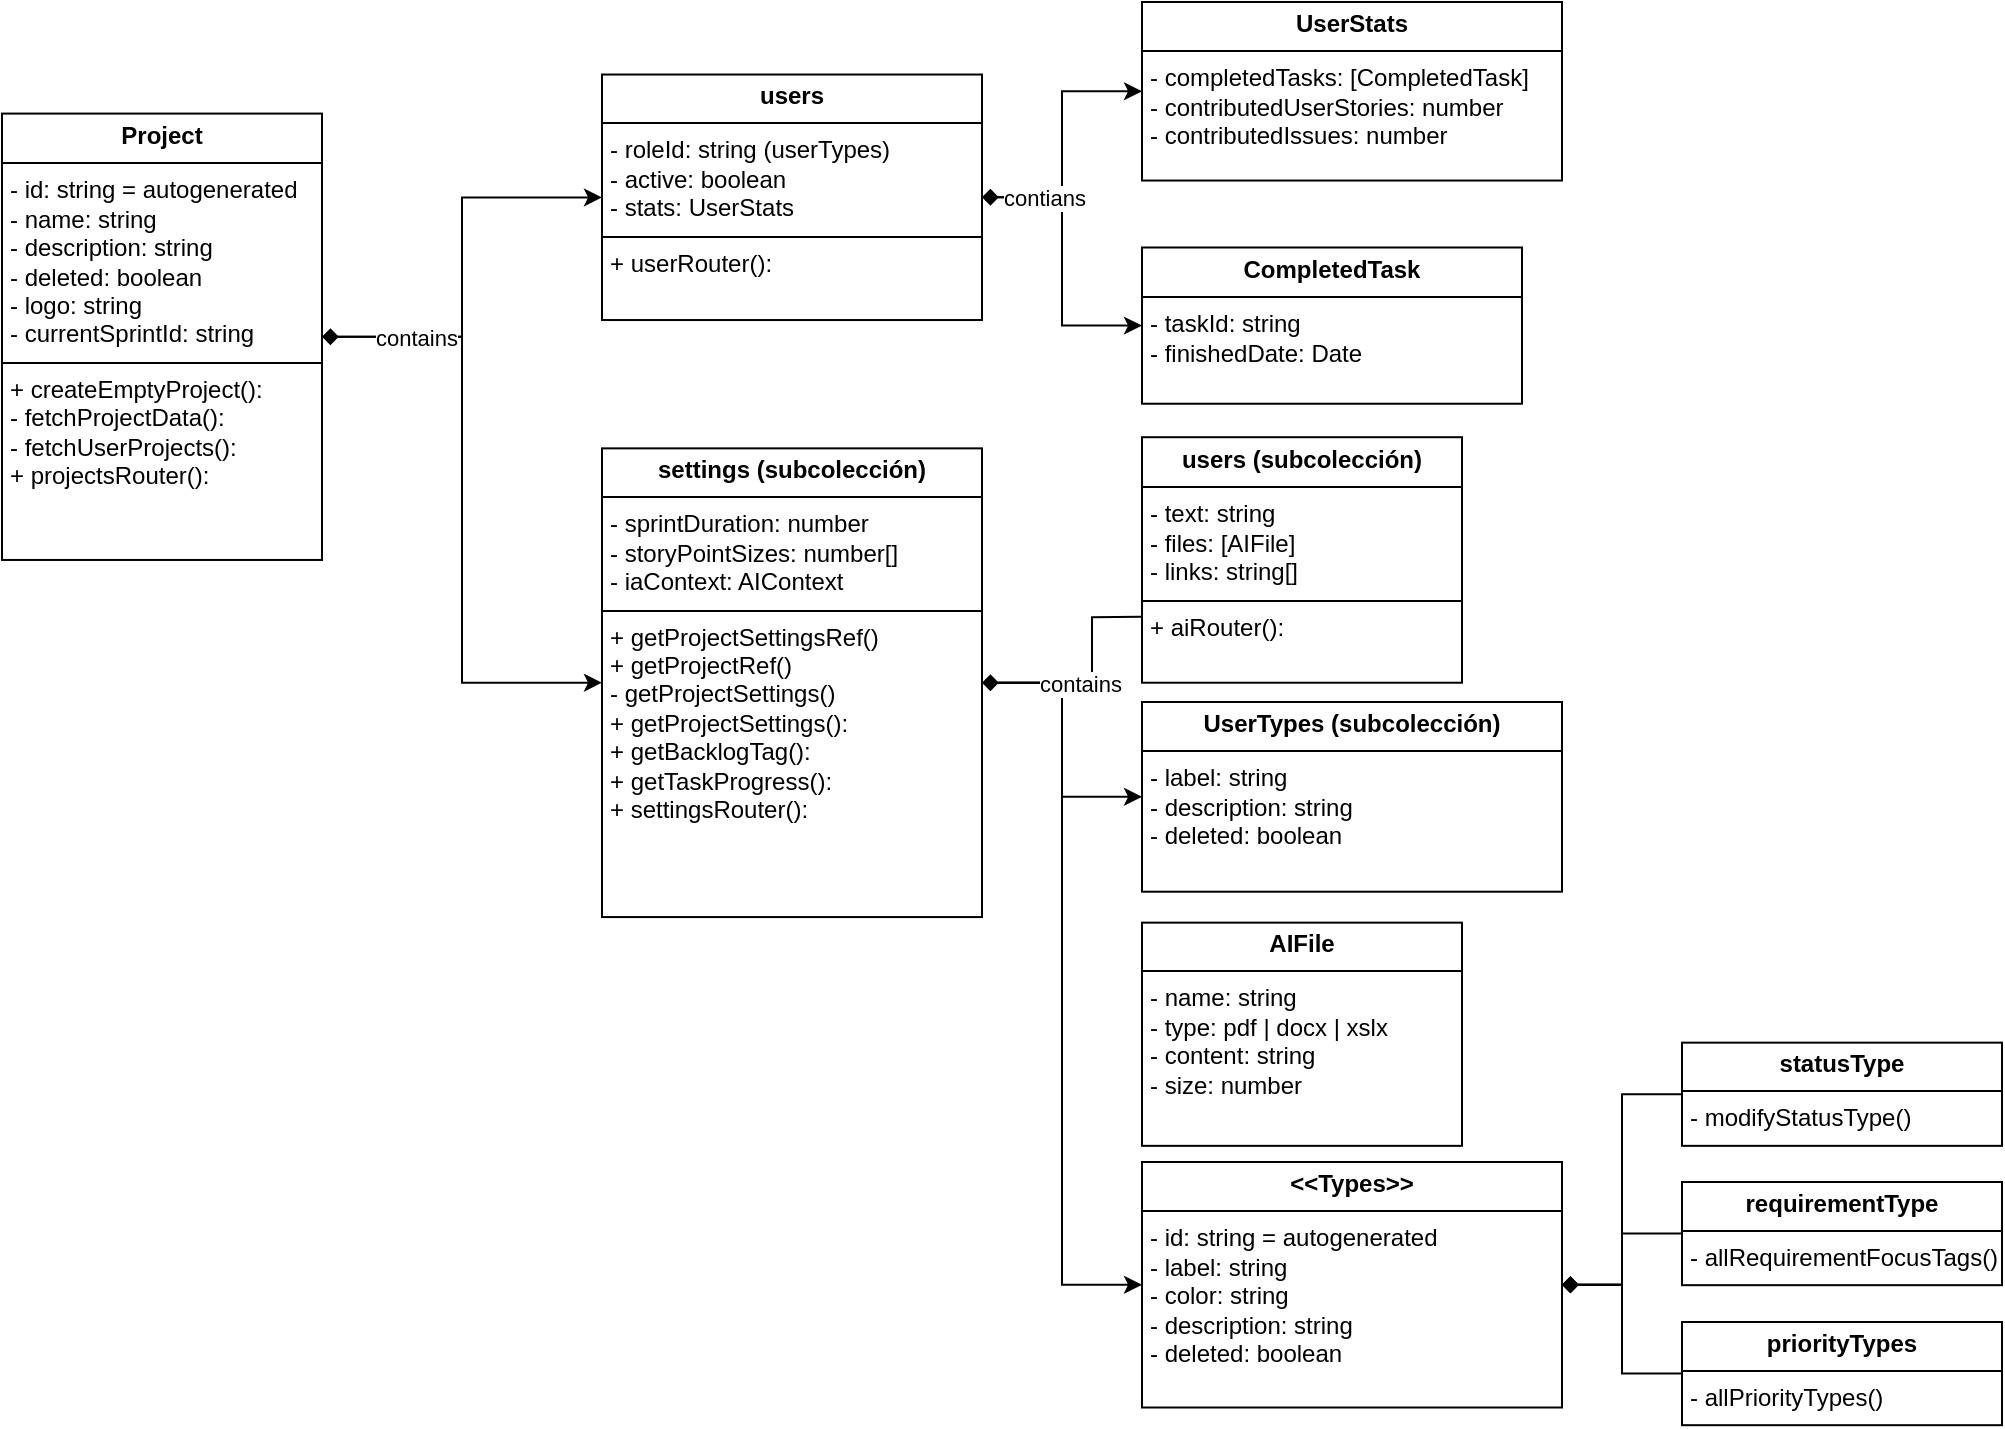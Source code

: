<mxfile version="27.1.4" pages="3">
  <diagram name="Project class diagram" id="Xe3lrrHLXe1b8iIbgGw8">
    <mxGraphModel dx="2964" dy="1761" grid="1" gridSize="10" guides="1" tooltips="1" connect="1" arrows="1" fold="1" page="1" pageScale="1" pageWidth="850" pageHeight="1100" math="0" shadow="0">
      <root>
        <mxCell id="0" />
        <mxCell id="1" parent="0" />
        <mxCell id="uOz187T3SI_Fnh960fZi-49" style="edgeStyle=orthogonalEdgeStyle;rounded=0;orthogonalLoop=1;jettySize=auto;html=1;exitX=1;exitY=0.5;exitDx=0;exitDy=0;" parent="1" source="jjTzhCT6QLy_JKz4Qey9-19" target="uOz187T3SI_Fnh960fZi-36" edge="1">
          <mxGeometry relative="1" as="geometry" />
        </mxCell>
        <mxCell id="uOz187T3SI_Fnh960fZi-50" style="edgeStyle=orthogonalEdgeStyle;rounded=0;orthogonalLoop=1;jettySize=auto;html=1;exitX=1;exitY=0.5;exitDx=0;exitDy=0;startArrow=diamond;startFill=1;" parent="1" source="jjTzhCT6QLy_JKz4Qey9-19" target="uOz187T3SI_Fnh960fZi-32" edge="1">
          <mxGeometry relative="1" as="geometry" />
        </mxCell>
        <mxCell id="uOz187T3SI_Fnh960fZi-65" value="contains" style="edgeLabel;html=1;align=center;verticalAlign=middle;resizable=0;points=[];" parent="uOz187T3SI_Fnh960fZi-50" vertex="1" connectable="0">
          <mxGeometry x="-0.793" relative="1" as="geometry">
            <mxPoint x="14" as="offset" />
          </mxGeometry>
        </mxCell>
        <mxCell id="jjTzhCT6QLy_JKz4Qey9-19" value="&lt;p style=&quot;margin:0px;margin-top:4px;text-align:center;&quot;&gt;&lt;b&gt;Project&lt;/b&gt;&lt;/p&gt;&lt;hr size=&quot;1&quot; style=&quot;border-style:solid;&quot;&gt;&lt;p style=&quot;margin:0px;margin-left:4px;&quot;&gt;- id: string = autogenerated&lt;/p&gt;&lt;p style=&quot;margin:0px;margin-left:4px;&quot;&gt;- name: string&lt;/p&gt;&lt;p style=&quot;margin:0px;margin-left:4px;&quot;&gt;&lt;span style=&quot;background-color: transparent; color: light-dark(rgb(0, 0, 0), rgb(255, 255, 255));&quot;&gt;- description: string&lt;/span&gt;&lt;/p&gt;&lt;p style=&quot;margin:0px;margin-left:4px;&quot;&gt;- deleted: boolean&lt;/p&gt;&lt;p style=&quot;margin:0px;margin-left:4px;&quot;&gt;- logo: string&lt;/p&gt;&lt;p style=&quot;margin:0px;margin-left:4px;&quot;&gt;- currentSprintId: string&lt;/p&gt;&lt;hr size=&quot;1&quot; style=&quot;border-style:solid;&quot;&gt;&lt;p style=&quot;margin:0px;margin-left:4px;&quot;&gt;+ createEmptyProject():&lt;/p&gt;&lt;p style=&quot;margin:0px;margin-left:4px;&quot;&gt;- fetchProjectData():&lt;/p&gt;&lt;p style=&quot;margin:0px;margin-left:4px;&quot;&gt;- fetchUserProjects():&lt;/p&gt;&lt;p style=&quot;margin:0px;margin-left:4px;&quot;&gt;+ projectsRouter():&lt;/p&gt;" style="verticalAlign=top;align=left;overflow=fill;html=1;whiteSpace=wrap;" parent="1" vertex="1">
          <mxGeometry y="115.792" width="160" height="223.188" as="geometry" />
        </mxCell>
        <mxCell id="uOz187T3SI_Fnh960fZi-53" style="edgeStyle=orthogonalEdgeStyle;rounded=0;orthogonalLoop=1;jettySize=auto;html=1;exitX=1;exitY=0.5;exitDx=0;exitDy=0;entryX=0;entryY=0.5;entryDx=0;entryDy=0;" parent="1" source="uOz187T3SI_Fnh960fZi-32" edge="1">
          <mxGeometry relative="1" as="geometry">
            <mxPoint x="600" y="367.101" as="targetPoint" />
          </mxGeometry>
        </mxCell>
        <mxCell id="uOz187T3SI_Fnh960fZi-54" style="edgeStyle=orthogonalEdgeStyle;rounded=0;orthogonalLoop=1;jettySize=auto;html=1;exitX=1;exitY=0.5;exitDx=0;exitDy=0;entryX=0;entryY=0.5;entryDx=0;entryDy=0;" parent="1" source="uOz187T3SI_Fnh960fZi-32" target="uOz187T3SI_Fnh960fZi-39" edge="1">
          <mxGeometry relative="1" as="geometry" />
        </mxCell>
        <mxCell id="uOz187T3SI_Fnh960fZi-59" style="edgeStyle=orthogonalEdgeStyle;rounded=0;orthogonalLoop=1;jettySize=auto;html=1;exitX=1;exitY=0.5;exitDx=0;exitDy=0;entryX=0;entryY=0.5;entryDx=0;entryDy=0;startArrow=diamond;startFill=1;" parent="1" source="uOz187T3SI_Fnh960fZi-32" target="uOz187T3SI_Fnh960fZi-44" edge="1">
          <mxGeometry relative="1" as="geometry" />
        </mxCell>
        <mxCell id="uOz187T3SI_Fnh960fZi-70" value="contains" style="edgeLabel;html=1;align=center;verticalAlign=middle;resizable=0;points=[];" parent="uOz187T3SI_Fnh960fZi-59" vertex="1" connectable="0">
          <mxGeometry x="-0.825" y="-1" relative="1" as="geometry">
            <mxPoint x="15" y="-1" as="offset" />
          </mxGeometry>
        </mxCell>
        <mxCell id="uOz187T3SI_Fnh960fZi-32" value="&lt;p style=&quot;margin:0px;margin-top:4px;text-align:center;&quot;&gt;&lt;b&gt;settings&amp;nbsp;&lt;/b&gt;&lt;b style=&quot;background-color: transparent; color: light-dark(rgb(0, 0, 0), rgb(255, 255, 255));&quot;&gt;(subcolección)&lt;/b&gt;&lt;/p&gt;&lt;hr size=&quot;1&quot; style=&quot;border-style:solid;&quot;&gt;&lt;p style=&quot;margin:0px;margin-left:4px;&quot;&gt;&lt;span style=&quot;background-color: transparent; color: light-dark(rgb(0, 0, 0), rgb(255, 255, 255));&quot;&gt;- sprintDuration: number&lt;/span&gt;&lt;/p&gt;&lt;p style=&quot;margin:0px;margin-left:4px;&quot;&gt;&lt;span style=&quot;background-color: transparent; color: light-dark(rgb(0, 0, 0), rgb(255, 255, 255));&quot;&gt;- storyPointSizes: number[]&lt;/span&gt;&lt;/p&gt;&lt;p style=&quot;margin:0px;margin-left:4px;&quot;&gt;&lt;span style=&quot;background-color: transparent; color: light-dark(rgb(0, 0, 0), rgb(255, 255, 255));&quot;&gt;- iaContext: AIContext&lt;/span&gt;&lt;/p&gt;&lt;hr size=&quot;1&quot; style=&quot;border-style:solid;&quot;&gt;&lt;p style=&quot;margin:0px;margin-left:4px;&quot;&gt;+ getProjectSettingsRef()&lt;/p&gt;&lt;p style=&quot;margin:0px;margin-left:4px;&quot;&gt;+ getProjectRef()&lt;/p&gt;&lt;p style=&quot;margin:0px;margin-left:4px;&quot;&gt;- getProjectSettings()&lt;/p&gt;&lt;p style=&quot;margin:0px;margin-left:4px;&quot;&gt;+ getProjectSettings():&lt;/p&gt;&lt;p style=&quot;margin:0px;margin-left:4px;&quot;&gt;+ getBacklogTag():&lt;/p&gt;&lt;p style=&quot;margin:0px;margin-left:4px;&quot;&gt;+ getTaskProgress():&lt;/p&gt;&lt;p style=&quot;margin:0px;margin-left:4px;&quot;&gt;+ settingsRouter():&lt;/p&gt;" style="verticalAlign=top;align=left;overflow=fill;html=1;whiteSpace=wrap;" parent="1" vertex="1">
          <mxGeometry x="300" y="283.184" width="190" height="234.348" as="geometry" />
        </mxCell>
        <mxCell id="uOz187T3SI_Fnh960fZi-34" value="&lt;p style=&quot;margin:0px;margin-top:4px;text-align:center;&quot;&gt;&lt;b&gt;AIFile&lt;/b&gt;&lt;/p&gt;&lt;hr size=&quot;1&quot; style=&quot;border-style:solid;&quot;&gt;&lt;p style=&quot;margin:0px;margin-left:4px;&quot;&gt;- name: string&lt;/p&gt;&lt;p style=&quot;margin:0px;margin-left:4px;&quot;&gt;- type: pdf | docx | xslx&lt;/p&gt;&lt;p style=&quot;margin:0px;margin-left:4px;&quot;&gt;- content: string&lt;/p&gt;&lt;p style=&quot;margin:0px;margin-left:4px;&quot;&gt;- size: number&lt;/p&gt;" style="verticalAlign=top;align=left;overflow=fill;html=1;whiteSpace=wrap;" parent="1" vertex="1">
          <mxGeometry x="570" y="520.325" width="160" height="111.594" as="geometry" />
        </mxCell>
        <mxCell id="uOz187T3SI_Fnh960fZi-51" style="edgeStyle=orthogonalEdgeStyle;rounded=0;orthogonalLoop=1;jettySize=auto;html=1;exitX=1;exitY=0.5;exitDx=0;exitDy=0;entryX=0;entryY=0.5;entryDx=0;entryDy=0;" parent="1" source="uOz187T3SI_Fnh960fZi-36" target="uOz187T3SI_Fnh960fZi-37" edge="1">
          <mxGeometry relative="1" as="geometry" />
        </mxCell>
        <mxCell id="uOz187T3SI_Fnh960fZi-52" style="edgeStyle=orthogonalEdgeStyle;rounded=0;orthogonalLoop=1;jettySize=auto;html=1;exitX=1;exitY=0.5;exitDx=0;exitDy=0;entryX=0;entryY=0.5;entryDx=0;entryDy=0;startArrow=diamond;startFill=1;" parent="1" source="uOz187T3SI_Fnh960fZi-36" target="uOz187T3SI_Fnh960fZi-38" edge="1">
          <mxGeometry relative="1" as="geometry" />
        </mxCell>
        <mxCell id="uOz187T3SI_Fnh960fZi-69" value="contians" style="edgeLabel;html=1;align=center;verticalAlign=middle;resizable=0;points=[];" parent="uOz187T3SI_Fnh960fZi-52" vertex="1" connectable="0">
          <mxGeometry x="-0.681" relative="1" as="geometry">
            <mxPoint x="8" as="offset" />
          </mxGeometry>
        </mxCell>
        <mxCell id="uOz187T3SI_Fnh960fZi-36" value="&lt;p style=&quot;margin:0px;margin-top:4px;text-align:center;&quot;&gt;&lt;b&gt;users&lt;/b&gt;&lt;/p&gt;&lt;hr size=&quot;1&quot; style=&quot;border-style:solid;&quot;&gt;&lt;p style=&quot;margin:0px;margin-left:4px;&quot;&gt;&lt;span style=&quot;background-color: transparent; color: light-dark(rgb(0, 0, 0), rgb(255, 255, 255));&quot;&gt;- roleId: string (userTypes)&lt;br&gt;&lt;/span&gt;&lt;/p&gt;&lt;p style=&quot;margin:0px;margin-left:4px;&quot;&gt;&lt;span style=&quot;background-color: transparent; color: light-dark(rgb(0, 0, 0), rgb(255, 255, 255));&quot;&gt;- active: boolean&lt;/span&gt;&lt;/p&gt;&lt;p style=&quot;margin:0px;margin-left:4px;&quot;&gt;&lt;span style=&quot;background-color: transparent; color: light-dark(rgb(0, 0, 0), rgb(255, 255, 255));&quot;&gt;- stats: UserStats&lt;/span&gt;&lt;/p&gt;&lt;hr size=&quot;1&quot; style=&quot;border-style:solid;&quot;&gt;&lt;p style=&quot;margin:0px;margin-left:4px;&quot;&gt;+ userRouter():&lt;/p&gt;" style="verticalAlign=top;align=left;overflow=fill;html=1;whiteSpace=wrap;" parent="1" vertex="1">
          <mxGeometry x="300" y="96.263" width="190" height="122.754" as="geometry" />
        </mxCell>
        <mxCell id="uOz187T3SI_Fnh960fZi-37" value="&lt;p style=&quot;margin:0px;margin-top:4px;text-align:center;&quot;&gt;&lt;b&gt;UserStats&lt;/b&gt;&lt;/p&gt;&lt;hr size=&quot;1&quot; style=&quot;border-style:solid;&quot;&gt;&lt;p style=&quot;margin:0px;margin-left:4px;&quot;&gt;&lt;span style=&quot;background-color: transparent; color: light-dark(rgb(0, 0, 0), rgb(255, 255, 255));&quot;&gt;- completedTasks: [CompletedTask]&lt;/span&gt;&lt;/p&gt;&lt;p style=&quot;margin:0px;margin-left:4px;&quot;&gt;&lt;span style=&quot;background-color: transparent; color: light-dark(rgb(0, 0, 0), rgb(255, 255, 255));&quot;&gt;- contributedUserStories: number&lt;/span&gt;&lt;/p&gt;&lt;p style=&quot;margin:0px;margin-left:4px;&quot;&gt;&lt;span style=&quot;background-color: transparent; color: light-dark(rgb(0, 0, 0), rgb(255, 255, 255));&quot;&gt;- contributedIssues: number&lt;/span&gt;&lt;/p&gt;" style="verticalAlign=top;align=left;overflow=fill;html=1;whiteSpace=wrap;" parent="1" vertex="1">
          <mxGeometry x="570" y="59.995" width="210" height="89.275" as="geometry" />
        </mxCell>
        <mxCell id="uOz187T3SI_Fnh960fZi-38" value="&lt;p style=&quot;margin:0px;margin-top:4px;text-align:center;&quot;&gt;&lt;b&gt;CompletedTask&lt;/b&gt;&lt;/p&gt;&lt;hr size=&quot;1&quot; style=&quot;border-style:solid;&quot;&gt;&lt;p style=&quot;margin:0px;margin-left:4px;&quot;&gt;&lt;span style=&quot;background-color: transparent; color: light-dark(rgb(0, 0, 0), rgb(255, 255, 255));&quot;&gt;- taskId: string&lt;br&gt;&lt;/span&gt;&lt;/p&gt;&lt;p style=&quot;margin:0px;margin-left:4px;&quot;&gt;&lt;span style=&quot;background-color: transparent; color: light-dark(rgb(0, 0, 0), rgb(255, 255, 255));&quot;&gt;- finishedDate: Date&lt;/span&gt;&lt;/p&gt;" style="verticalAlign=top;align=left;overflow=fill;html=1;whiteSpace=wrap;" parent="1" vertex="1">
          <mxGeometry x="570" y="182.749" width="190" height="78.116" as="geometry" />
        </mxCell>
        <mxCell id="uOz187T3SI_Fnh960fZi-39" value="&lt;p style=&quot;margin:0px;margin-top:4px;text-align:center;&quot;&gt;&lt;b&gt;UserTypes (subcolección)&lt;/b&gt;&lt;/p&gt;&lt;hr size=&quot;1&quot; style=&quot;border-style:solid;&quot;&gt;&lt;p style=&quot;margin:0px;margin-left:4px;&quot;&gt;&lt;span style=&quot;background-color: transparent; color: light-dark(rgb(0, 0, 0), rgb(255, 255, 255));&quot;&gt;- label: string&lt;/span&gt;&lt;/p&gt;&lt;p style=&quot;margin:0px;margin-left:4px;&quot;&gt;&lt;span style=&quot;background-color: transparent; color: light-dark(rgb(0, 0, 0), rgb(255, 255, 255));&quot;&gt;- description: string&lt;/span&gt;&lt;/p&gt;&lt;p style=&quot;margin:0px;margin-left:4px;&quot;&gt;&lt;span style=&quot;background-color: transparent; color: light-dark(rgb(0, 0, 0), rgb(255, 255, 255));&quot;&gt;- deleted: boolean&lt;/span&gt;&lt;/p&gt;" style="verticalAlign=top;align=left;overflow=fill;html=1;whiteSpace=wrap;" parent="1" vertex="1">
          <mxGeometry x="570" y="409.996" width="210" height="94.855" as="geometry" />
        </mxCell>
        <mxCell id="uOz187T3SI_Fnh960fZi-44" value="&lt;p style=&quot;margin:0px;margin-top:4px;text-align:center;&quot;&gt;&lt;b&gt;&amp;lt;&amp;lt;Types&amp;gt;&amp;gt;&lt;/b&gt;&lt;/p&gt;&lt;hr size=&quot;1&quot; style=&quot;border-style:solid;&quot;&gt;&lt;p style=&quot;margin:0px;margin-left:4px;&quot;&gt;&lt;span style=&quot;background-color: transparent; color: light-dark(rgb(0, 0, 0), rgb(255, 255, 255));&quot;&gt;- id: string = autogenerated&lt;br&gt;&lt;/span&gt;&lt;/p&gt;&lt;p style=&quot;margin:0px;margin-left:4px;&quot;&gt;&lt;span style=&quot;background-color: transparent; color: light-dark(rgb(0, 0, 0), rgb(255, 255, 255));&quot;&gt;- label: string&lt;/span&gt;&lt;/p&gt;&lt;p style=&quot;margin:0px;margin-left:4px;&quot;&gt;&lt;span style=&quot;background-color: transparent; color: light-dark(rgb(0, 0, 0), rgb(255, 255, 255));&quot;&gt;- color: string&lt;/span&gt;&lt;/p&gt;&lt;p style=&quot;margin:0px;margin-left:4px;&quot;&gt;&lt;span style=&quot;background-color: transparent; color: light-dark(rgb(0, 0, 0), rgb(255, 255, 255));&quot;&gt;- description: string&lt;/span&gt;&lt;/p&gt;&lt;p style=&quot;margin:0px;margin-left:4px;&quot;&gt;&lt;span style=&quot;background-color: transparent; color: light-dark(rgb(0, 0, 0), rgb(255, 255, 255));&quot;&gt;- deleted: boolean&lt;/span&gt;&lt;/p&gt;" style="verticalAlign=top;align=left;overflow=fill;html=1;whiteSpace=wrap;" parent="1" vertex="1">
          <mxGeometry x="570" y="639.999" width="210" height="122.754" as="geometry" />
        </mxCell>
        <mxCell id="uOz187T3SI_Fnh960fZi-71" value="&lt;p style=&quot;margin:0px;margin-top:4px;text-align:center;&quot;&gt;&lt;b&gt;users&amp;nbsp;&lt;/b&gt;&lt;b style=&quot;background-color: transparent; color: light-dark(rgb(0, 0, 0), rgb(255, 255, 255));&quot;&gt;(subcolección)&lt;/b&gt;&lt;/p&gt;&lt;hr size=&quot;1&quot; style=&quot;border-style:solid;&quot;&gt;&lt;p style=&quot;margin: 0px 0px 0px 4px;&quot;&gt;- text: string&lt;br&gt;&lt;/p&gt;&lt;p style=&quot;margin: 0px 0px 0px 4px;&quot;&gt;- files: [AIFile]&lt;/p&gt;&lt;p style=&quot;margin: 0px 0px 0px 4px;&quot;&gt;- links: string[]&lt;/p&gt;&lt;hr size=&quot;1&quot; style=&quot;border-style:solid;&quot;&gt;&lt;p style=&quot;margin:0px;margin-left:4px;&quot;&gt;+ aiRouter():&lt;/p&gt;" style="verticalAlign=top;align=left;overflow=fill;html=1;whiteSpace=wrap;" parent="1" vertex="1">
          <mxGeometry x="570" y="277.604" width="160" height="122.754" as="geometry" />
        </mxCell>
        <mxCell id="kGAizKITXL3O6D31YQDC-5" style="edgeStyle=orthogonalEdgeStyle;rounded=0;orthogonalLoop=1;jettySize=auto;html=1;exitX=0;exitY=0.5;exitDx=0;exitDy=0;entryX=1;entryY=0.5;entryDx=0;entryDy=0;startArrow=none;startFill=0;endArrow=diamond;endFill=1;" parent="1" source="kGAizKITXL3O6D31YQDC-1" target="uOz187T3SI_Fnh960fZi-44" edge="1">
          <mxGeometry relative="1" as="geometry" />
        </mxCell>
        <mxCell id="kGAizKITXL3O6D31YQDC-1" value="&lt;p style=&quot;margin:0px;margin-top:4px;text-align:center;&quot;&gt;&lt;b&gt;requirementType&lt;/b&gt;&lt;/p&gt;&lt;hr size=&quot;1&quot; style=&quot;border-style:solid;&quot;&gt;&lt;p style=&quot;margin:0px;margin-left:4px;&quot;&gt;- allRequirementFocusTags()&lt;/p&gt;" style="verticalAlign=top;align=left;overflow=fill;html=1;whiteSpace=wrap;" parent="1" vertex="1">
          <mxGeometry x="840" y="650" width="160" height="51.59" as="geometry" />
        </mxCell>
        <mxCell id="kGAizKITXL3O6D31YQDC-4" style="edgeStyle=orthogonalEdgeStyle;rounded=0;orthogonalLoop=1;jettySize=auto;html=1;exitX=0;exitY=0.5;exitDx=0;exitDy=0;entryX=1;entryY=0.5;entryDx=0;entryDy=0;startArrow=none;startFill=0;endArrow=diamond;endFill=1;" parent="1" source="kGAizKITXL3O6D31YQDC-2" target="uOz187T3SI_Fnh960fZi-44" edge="1">
          <mxGeometry relative="1" as="geometry" />
        </mxCell>
        <mxCell id="kGAizKITXL3O6D31YQDC-2" value="&lt;p style=&quot;margin:0px;margin-top:4px;text-align:center;&quot;&gt;&lt;b&gt;statusType&lt;/b&gt;&lt;/p&gt;&lt;hr size=&quot;1&quot; style=&quot;border-style:solid;&quot;&gt;&lt;p style=&quot;margin:0px;margin-left:4px;&quot;&gt;- modifyStatusType()&lt;/p&gt;" style="verticalAlign=top;align=left;overflow=fill;html=1;whiteSpace=wrap;" parent="1" vertex="1">
          <mxGeometry x="840" y="580.33" width="160" height="51.59" as="geometry" />
        </mxCell>
        <mxCell id="kGAizKITXL3O6D31YQDC-6" style="edgeStyle=orthogonalEdgeStyle;rounded=0;orthogonalLoop=1;jettySize=auto;html=1;exitX=0;exitY=0.5;exitDx=0;exitDy=0;entryX=1;entryY=0.5;entryDx=0;entryDy=0;startArrow=none;startFill=0;endArrow=diamond;endFill=1;" parent="1" source="kGAizKITXL3O6D31YQDC-3" target="uOz187T3SI_Fnh960fZi-44" edge="1">
          <mxGeometry relative="1" as="geometry" />
        </mxCell>
        <mxCell id="kGAizKITXL3O6D31YQDC-3" value="&lt;p style=&quot;margin:0px;margin-top:4px;text-align:center;&quot;&gt;&lt;b&gt;priorityTypes&lt;/b&gt;&lt;/p&gt;&lt;hr size=&quot;1&quot; style=&quot;border-style:solid;&quot;&gt;&lt;p style=&quot;margin:0px;margin-left:4px;&quot;&gt;- allPriorityTypes()&lt;/p&gt;" style="verticalAlign=top;align=left;overflow=fill;html=1;whiteSpace=wrap;" parent="1" vertex="1">
          <mxGeometry x="840" y="720" width="160" height="51.59" as="geometry" />
        </mxCell>
      </root>
    </mxGraphModel>
  </diagram>
  <diagram id="NqQP8HjTJx4YGerAagC0" name="Firebase class diagram">
    <mxGraphModel dx="2306" dy="1370" grid="1" gridSize="10" guides="1" tooltips="1" connect="1" arrows="1" fold="1" page="1" pageScale="1" pageWidth="827" pageHeight="1169" math="0" shadow="0">
      <root>
        <mxCell id="0" />
        <mxCell id="1" parent="0" />
        <mxCell id="UYoHDe3tsV3NL67mYAyU-1" value="&lt;p style=&quot;margin:0px;margin-top:4px;text-align:center;&quot;&gt;&lt;b&gt;Requirements&lt;/b&gt;&lt;/p&gt;&lt;hr size=&quot;1&quot; style=&quot;border-style:solid;&quot;&gt;&lt;p style=&quot;margin:0px;margin-left:4px;&quot;&gt;&lt;span style=&quot;background-color: transparent; color: light-dark(rgb(0, 0, 0), rgb(255, 255, 255));&quot;&gt;+ priorityId: string&lt;/span&gt;&lt;/p&gt;&lt;p style=&quot;margin:0px;margin-left:4px;&quot;&gt;+ requirementTypeId: string&lt;/p&gt;&lt;p style=&quot;margin:0px;margin-left:4px;&quot;&gt;+ requirementFocus: string&lt;/p&gt;&lt;hr size=&quot;1&quot; style=&quot;border-style:solid;&quot;&gt;&lt;p style=&quot;margin:0px;margin-left:4px;&quot;&gt;- getRequirementsFromProject():&lt;/p&gt;&lt;p style=&quot;margin:0px;margin-left:4px;&quot;&gt;- createRequirementsTableData():&lt;span style=&quot;background-color: transparent; color: light-dark(rgb(0, 0, 0), rgb(255, 255, 255));&quot;&gt;&amp;nbsp;&lt;/span&gt;&lt;/p&gt;" style="verticalAlign=top;align=left;overflow=fill;html=1;whiteSpace=wrap;" vertex="1" parent="1">
          <mxGeometry x="314.7" y="1490" width="208.65" height="140" as="geometry" />
        </mxCell>
        <mxCell id="UYoHDe3tsV3NL67mYAyU-2" style="edgeStyle=orthogonalEdgeStyle;rounded=0;orthogonalLoop=1;jettySize=auto;html=1;exitX=0.5;exitY=1;exitDx=0;exitDy=0;entryX=0.5;entryY=0;entryDx=0;entryDy=0;endArrow=none;startFill=1;startArrow=diamond;" edge="1" parent="1" source="UYoHDe3tsV3NL67mYAyU-4" target="UYoHDe3tsV3NL67mYAyU-26">
          <mxGeometry relative="1" as="geometry" />
        </mxCell>
        <mxCell id="UYoHDe3tsV3NL67mYAyU-3" value="1:N" style="edgeLabel;html=1;align=center;verticalAlign=middle;resizable=0;points=[];" vertex="1" connectable="0" parent="UYoHDe3tsV3NL67mYAyU-2">
          <mxGeometry x="-0.089" y="1" relative="1" as="geometry">
            <mxPoint as="offset" />
          </mxGeometry>
        </mxCell>
        <mxCell id="UYoHDe3tsV3NL67mYAyU-4" value="&lt;p style=&quot;margin:0px;margin-top:4px;text-align:center;&quot;&gt;&lt;b&gt;UserStory&lt;/b&gt;&lt;/p&gt;&lt;hr size=&quot;1&quot; style=&quot;border-style:solid;&quot;&gt;&lt;p style=&quot;margin:0px;margin-left:4px;&quot;&gt;&lt;span style=&quot;background-color: transparent; color: light-dark(rgb(0, 0, 0), rgb(255, 255, 255));&quot;&gt;+ epicId: string&lt;/span&gt;&lt;/p&gt;&lt;p style=&quot;margin:0px;margin-left:4px;&quot;&gt;+&amp;nbsp;&lt;span style=&quot;background-color: transparent;&quot;&gt;acceptanceCriteria: string;&amp;nbsp;&lt;/span&gt;&lt;/p&gt;&lt;p style=&quot;margin:0px;margin-left:4px;&quot;&gt;+ dependencyIds: string[];&lt;/p&gt;&lt;p style=&quot;margin:0px;margin-left:4px;&quot;&gt;&lt;span style=&quot;background-color: transparent; color: light-dark(rgb(0, 0, 0), rgb(255, 255, 255));&quot;&gt;+ requiredByIds: string[];&lt;/span&gt;&lt;/p&gt;&lt;hr size=&quot;1&quot; style=&quot;border-style:solid;&quot;&gt;&lt;p style=&quot;margin:0px;margin-left:4px;&quot;&gt;- getUserStoriesFromProject():&lt;/p&gt;&lt;p style=&quot;margin:0px;margin-left:4px;&quot;&gt;- getStatusName():&lt;/p&gt;&lt;p style=&quot;margin:0px;margin-left:4px;&quot;&gt;- getTaskProgress():&lt;/p&gt;" style="verticalAlign=top;align=left;overflow=fill;html=1;whiteSpace=wrap;" vertex="1" parent="1">
          <mxGeometry x="90" y="1490" width="192.6" height="170" as="geometry" />
        </mxCell>
        <mxCell id="UYoHDe3tsV3NL67mYAyU-5" style="edgeStyle=orthogonalEdgeStyle;rounded=0;orthogonalLoop=1;jettySize=auto;html=1;exitX=0.5;exitY=1;exitDx=0;exitDy=0;endArrow=none;startFill=0;" edge="1" parent="1" source="UYoHDe3tsV3NL67mYAyU-13" target="UYoHDe3tsV3NL67mYAyU-4">
          <mxGeometry relative="1" as="geometry">
            <mxPoint x="295.975" y="1490" as="targetPoint" />
          </mxGeometry>
        </mxCell>
        <mxCell id="UYoHDe3tsV3NL67mYAyU-6" value="1:N" style="edgeLabel;html=1;align=center;verticalAlign=middle;resizable=0;points=[];" vertex="1" connectable="0" parent="UYoHDe3tsV3NL67mYAyU-5">
          <mxGeometry x="0.601" relative="1" as="geometry">
            <mxPoint y="17" as="offset" />
          </mxGeometry>
        </mxCell>
        <mxCell id="UYoHDe3tsV3NL67mYAyU-7" style="edgeStyle=orthogonalEdgeStyle;rounded=0;orthogonalLoop=1;jettySize=auto;html=1;exitX=0.5;exitY=1;exitDx=0;exitDy=0;endArrow=none;startFill=0;" edge="1" parent="1" source="UYoHDe3tsV3NL67mYAyU-13" target="UYoHDe3tsV3NL67mYAyU-24">
          <mxGeometry relative="1" as="geometry" />
        </mxCell>
        <mxCell id="UYoHDe3tsV3NL67mYAyU-8" value="1:N" style="edgeLabel;html=1;align=center;verticalAlign=middle;resizable=0;points=[];" vertex="1" connectable="0" parent="UYoHDe3tsV3NL67mYAyU-7">
          <mxGeometry x="0.633" y="-1" relative="1" as="geometry">
            <mxPoint as="offset" />
          </mxGeometry>
        </mxCell>
        <mxCell id="UYoHDe3tsV3NL67mYAyU-9" style="edgeStyle=orthogonalEdgeStyle;rounded=0;orthogonalLoop=1;jettySize=auto;html=1;exitX=0.5;exitY=1;exitDx=0;exitDy=0;entryX=0.5;entryY=0;entryDx=0;entryDy=0;endArrow=none;startFill=0;" edge="1" parent="1" source="UYoHDe3tsV3NL67mYAyU-13" target="UYoHDe3tsV3NL67mYAyU-23">
          <mxGeometry relative="1" as="geometry" />
        </mxCell>
        <mxCell id="UYoHDe3tsV3NL67mYAyU-10" value="1:N" style="edgeLabel;html=1;align=center;verticalAlign=middle;resizable=0;points=[];" vertex="1" connectable="0" parent="UYoHDe3tsV3NL67mYAyU-9">
          <mxGeometry x="0.718" y="1" relative="1" as="geometry">
            <mxPoint as="offset" />
          </mxGeometry>
        </mxCell>
        <mxCell id="UYoHDe3tsV3NL67mYAyU-11" style="edgeStyle=orthogonalEdgeStyle;rounded=0;orthogonalLoop=1;jettySize=auto;html=1;exitX=0.5;exitY=1;exitDx=0;exitDy=0;entryX=0.5;entryY=0;entryDx=0;entryDy=0;endArrow=none;startFill=0;" edge="1" parent="1" source="UYoHDe3tsV3NL67mYAyU-13" target="UYoHDe3tsV3NL67mYAyU-1">
          <mxGeometry relative="1" as="geometry" />
        </mxCell>
        <mxCell id="UYoHDe3tsV3NL67mYAyU-12" value="1:N" style="edgeLabel;html=1;align=center;verticalAlign=middle;resizable=0;points=[];" vertex="1" connectable="0" parent="UYoHDe3tsV3NL67mYAyU-11">
          <mxGeometry x="0.41" y="2" relative="1" as="geometry">
            <mxPoint as="offset" />
          </mxGeometry>
        </mxCell>
        <mxCell id="UYoHDe3tsV3NL67mYAyU-13" value="&lt;p style=&quot;margin:0px;margin-top:4px;text-align:center;&quot;&gt;&lt;b&gt;&amp;lt;&amp;lt;BasicInfo&amp;gt;&amp;gt;&lt;/b&gt;&lt;/p&gt;&lt;hr size=&quot;1&quot; style=&quot;border-style:solid;&quot;&gt;&lt;p style=&quot;margin:0px;margin-left:4px;&quot;&gt;+ scrumId: number&lt;/p&gt;&lt;p style=&quot;margin:0px;margin-left:4px;&quot;&gt;+ name: string&lt;/p&gt;&lt;p style=&quot;margin:0px;margin-left:4px;&quot;&gt;+ description: string&lt;/p&gt;&lt;p style=&quot;margin:0px;margin-left:4px;&quot;&gt;+ deleted: boolean&lt;/p&gt;" style="verticalAlign=top;align=left;overflow=fill;html=1;whiteSpace=wrap;" vertex="1" parent="1">
          <mxGeometry x="397.625" y="1130" width="171.2" height="100" as="geometry" />
        </mxCell>
        <mxCell id="UYoHDe3tsV3NL67mYAyU-14" value="&lt;p style=&quot;margin:0px;margin-top:4px;text-align:center;&quot;&gt;&lt;b&gt;Settings&lt;/b&gt;&lt;/p&gt;&lt;hr size=&quot;1&quot; style=&quot;border-style:solid;&quot;&gt;&lt;p style=&quot;margin: 0px 0px 0px 4px;&quot;&gt;&lt;span style=&quot;background-color: transparent; color: light-dark(rgb(0, 0, 0), rgb(255, 255, 255));&quot;&gt;- sprintDuration: number&lt;/span&gt;&lt;/p&gt;&lt;p style=&quot;margin: 0px 0px 0px 4px;&quot;&gt;&lt;span style=&quot;background-color: transparent; color: light-dark(rgb(0, 0, 0), rgb(255, 255, 255));&quot;&gt;- storyPointSizes: number[]&lt;/span&gt;&lt;/p&gt;&lt;p style=&quot;margin: 0px 0px 0px 4px;&quot;&gt;&lt;span style=&quot;background-color: transparent; color: light-dark(rgb(0, 0, 0), rgb(255, 255, 255));&quot;&gt;- iaContext: AIContext&lt;/span&gt;&lt;/p&gt;&lt;hr size=&quot;1&quot; style=&quot;border-style:solid;&quot;&gt;&lt;p style=&quot;margin:0px;margin-left:4px;&quot;&gt;+ getProjectSettingsRef():&lt;/p&gt;&lt;p style=&quot;margin:0px;margin-left:4px;&quot;&gt;+ getProjectRef():&lt;/p&gt;&lt;p style=&quot;margin:0px;margin-left:4px;&quot;&gt;- getProjectSettings():&lt;/p&gt;&lt;p style=&quot;margin:0px;margin-left:4px;&quot;&gt;+ getPriorityTag():&lt;/p&gt;&lt;p style=&quot;margin:0px;margin-left:4px;&quot;&gt;+ getBacklogTag():&lt;/p&gt;&lt;p style=&quot;margin:0px;margin-left:4px;&quot;&gt;+ getTaskProgress():&lt;/p&gt;" style="verticalAlign=top;align=left;overflow=fill;html=1;whiteSpace=wrap;" vertex="1" parent="1">
          <mxGeometry x="590.225" y="1130" width="171.2" height="220" as="geometry" />
        </mxCell>
        <mxCell id="UYoHDe3tsV3NL67mYAyU-15" style="edgeStyle=orthogonalEdgeStyle;rounded=0;orthogonalLoop=1;jettySize=auto;html=1;exitX=0.75;exitY=1;exitDx=0;exitDy=0;entryX=0.5;entryY=0;entryDx=0;entryDy=0;endArrow=none;startFill=1;startArrow=diamond;" edge="1" parent="1" source="UYoHDe3tsV3NL67mYAyU-20" target="UYoHDe3tsV3NL67mYAyU-14">
          <mxGeometry relative="1" as="geometry" />
        </mxCell>
        <mxCell id="UYoHDe3tsV3NL67mYAyU-16" value="1:1" style="edgeLabel;html=1;align=center;verticalAlign=middle;resizable=0;points=[];" vertex="1" connectable="0" parent="UYoHDe3tsV3NL67mYAyU-15">
          <mxGeometry x="-0.039" relative="1" as="geometry">
            <mxPoint as="offset" />
          </mxGeometry>
        </mxCell>
        <mxCell id="UYoHDe3tsV3NL67mYAyU-17" style="edgeStyle=orthogonalEdgeStyle;rounded=0;orthogonalLoop=1;jettySize=auto;html=1;exitX=0.25;exitY=1;exitDx=0;exitDy=0;entryX=0.5;entryY=0;entryDx=0;entryDy=0;endArrow=none;startFill=1;startArrow=diamond;" edge="1" parent="1" source="UYoHDe3tsV3NL67mYAyU-20" target="UYoHDe3tsV3NL67mYAyU-25">
          <mxGeometry relative="1" as="geometry" />
        </mxCell>
        <mxCell id="UYoHDe3tsV3NL67mYAyU-18" value="1:N" style="edgeLabel;html=1;align=center;verticalAlign=middle;resizable=0;points=[];" vertex="1" connectable="0" parent="UYoHDe3tsV3NL67mYAyU-17">
          <mxGeometry x="0.099" relative="1" as="geometry">
            <mxPoint as="offset" />
          </mxGeometry>
        </mxCell>
        <mxCell id="UYoHDe3tsV3NL67mYAyU-19" style="edgeStyle=orthogonalEdgeStyle;rounded=0;orthogonalLoop=1;jettySize=auto;html=1;exitX=0.5;exitY=1;exitDx=0;exitDy=0;entryX=0.5;entryY=0;entryDx=0;entryDy=0;endArrow=none;startFill=1;startArrow=diamond;" edge="1" parent="1" source="UYoHDe3tsV3NL67mYAyU-20" target="UYoHDe3tsV3NL67mYAyU-13">
          <mxGeometry relative="1" as="geometry" />
        </mxCell>
        <mxCell id="UYoHDe3tsV3NL67mYAyU-20" value="&lt;p style=&quot;margin:0px;margin-top:4px;text-align:center;&quot;&gt;&lt;b&gt;Project&lt;/b&gt;&lt;/p&gt;&lt;hr size=&quot;1&quot; style=&quot;border-style:solid;&quot;&gt;&lt;p style=&quot;margin:0px;margin-left:4px;&quot;&gt;- id: string = autogenerated&lt;/p&gt;&lt;p style=&quot;margin:0px;margin-left:4px;&quot;&gt;- name: string&lt;/p&gt;&lt;p style=&quot;margin:0px;margin-left:4px;&quot;&gt;&lt;span style=&quot;background-color: transparent; color: light-dark(rgb(0, 0, 0), rgb(255, 255, 255));&quot;&gt;- description: string&lt;/span&gt;&lt;/p&gt;&lt;p style=&quot;margin:0px;margin-left:4px;&quot;&gt;- deleted: boolean&lt;/p&gt;&lt;p style=&quot;margin:0px;margin-left:4px;&quot;&gt;- logo: string&lt;/p&gt;&lt;p style=&quot;margin:0px;margin-left:4px;&quot;&gt;- currentSprintId: string&lt;/p&gt;&lt;hr size=&quot;1&quot; style=&quot;border-style:solid;&quot;&gt;&lt;p style=&quot;margin:0px;margin-left:4px;&quot;&gt;+ createEmptyProject():&lt;/p&gt;&lt;p style=&quot;margin:0px;margin-left:4px;&quot;&gt;- fetchProjectData():&lt;/p&gt;&lt;p style=&quot;margin:0px;margin-left:4px;&quot;&gt;- fetchUserProjects():&lt;/p&gt;" style="verticalAlign=top;align=left;overflow=fill;html=1;whiteSpace=wrap;" vertex="1" parent="1">
          <mxGeometry x="397.625" y="850" width="171.2" height="200" as="geometry" />
        </mxCell>
        <mxCell id="UYoHDe3tsV3NL67mYAyU-21" style="edgeStyle=orthogonalEdgeStyle;rounded=0;orthogonalLoop=1;jettySize=auto;html=1;exitX=0.5;exitY=1;exitDx=0;exitDy=0;entryX=0.75;entryY=0;entryDx=0;entryDy=0;startArrow=diamond;startFill=1;endArrow=none;" edge="1" parent="1" source="UYoHDe3tsV3NL67mYAyU-23" target="UYoHDe3tsV3NL67mYAyU-26">
          <mxGeometry relative="1" as="geometry" />
        </mxCell>
        <mxCell id="UYoHDe3tsV3NL67mYAyU-22" value="1:N" style="edgeLabel;html=1;align=center;verticalAlign=middle;resizable=0;points=[];" vertex="1" connectable="0" parent="UYoHDe3tsV3NL67mYAyU-21">
          <mxGeometry x="-0.025" relative="1" as="geometry">
            <mxPoint as="offset" />
          </mxGeometry>
        </mxCell>
        <mxCell id="UYoHDe3tsV3NL67mYAyU-23" value="&lt;p style=&quot;margin:0px;margin-top:4px;text-align:center;&quot;&gt;&lt;b&gt;Issues&lt;/b&gt;&lt;/p&gt;&lt;hr size=&quot;1&quot; style=&quot;border-style:solid;&quot;&gt;&lt;p style=&quot;margin:0px;margin-left:4px;&quot;&gt;&lt;span style=&quot;background-color: transparent; color: light-dark(rgb(0, 0, 0), rgb(255, 255, 255));&quot;&gt;+ relatedUserStoryId: string&lt;/span&gt;&lt;/p&gt;&lt;p style=&quot;margin:0px;margin-left:4px;&quot;&gt;+ stepsToRecreate: string&lt;/p&gt;&lt;hr size=&quot;1&quot; style=&quot;border-style:solid;&quot;&gt;&lt;p style=&quot;margin:0px;margin-left:4px;&quot;&gt;- getIssuesFromProject():&lt;/p&gt;&lt;p style=&quot;margin:0px;margin-left:4px;&quot;&gt;- getIssues():&lt;/p&gt;&lt;p style=&quot;margin:0px;margin-left:4px;&quot;&gt;- getTasksFromItem():&lt;/p&gt;" style="verticalAlign=top;align=left;overflow=fill;html=1;whiteSpace=wrap;" vertex="1" parent="1">
          <mxGeometry x="748.05" y="1490" width="171.2" height="150" as="geometry" />
        </mxCell>
        <mxCell id="UYoHDe3tsV3NL67mYAyU-24" value="&lt;p style=&quot;margin:0px;margin-top:4px;text-align:center;&quot;&gt;&lt;b&gt;Epics&lt;/b&gt;&lt;/p&gt;&lt;hr size=&quot;1&quot; style=&quot;border-style:solid;&quot;&gt;&lt;p style=&quot;margin:0px;margin-left:4px;&quot;&gt;+ getEpic ():&lt;/p&gt;" style="verticalAlign=top;align=left;overflow=fill;html=1;whiteSpace=wrap;" vertex="1" parent="1">
          <mxGeometry x="550.1" y="1490" width="171.2" height="70" as="geometry" />
        </mxCell>
        <mxCell id="UYoHDe3tsV3NL67mYAyU-25" value="&lt;p style=&quot;margin:0px;margin-top:4px;text-align:center;&quot;&gt;&lt;b&gt;users&lt;/b&gt;&lt;/p&gt;&lt;hr size=&quot;1&quot; style=&quot;border-style:solid;&quot;&gt;&lt;p style=&quot;margin:0px;margin-left:4px;&quot;&gt;&lt;span style=&quot;background-color: transparent; color: light-dark(rgb(0, 0, 0), rgb(255, 255, 255));&quot;&gt;- roleId: string (userTypes)&lt;br&gt;&lt;/span&gt;&lt;/p&gt;&lt;p style=&quot;margin:0px;margin-left:4px;&quot;&gt;&lt;span style=&quot;background-color: transparent; color: light-dark(rgb(0, 0, 0), rgb(255, 255, 255));&quot;&gt;- active: boolean&lt;/span&gt;&lt;/p&gt;&lt;p style=&quot;margin:0px;margin-left:4px;&quot;&gt;&lt;span style=&quot;background-color: transparent; color: light-dark(rgb(0, 0, 0), rgb(255, 255, 255));&quot;&gt;- stats: UserStats&lt;/span&gt;&lt;/p&gt;&lt;hr size=&quot;1&quot; style=&quot;border-style:solid;&quot;&gt;&lt;p style=&quot;margin:0px;margin-left:4px;&quot;&gt;&lt;br&gt;&lt;/p&gt;" style="verticalAlign=top;align=left;overflow=fill;html=1;whiteSpace=wrap;" vertex="1" parent="1">
          <mxGeometry x="183.625" y="1130" width="203.3" height="110" as="geometry" />
        </mxCell>
        <mxCell id="T_cALTM53RkujP-qbD56-9" style="edgeStyle=orthogonalEdgeStyle;rounded=0;orthogonalLoop=1;jettySize=auto;html=1;entryX=0.5;entryY=1;entryDx=0;entryDy=0;endArrow=diamond;endFill=1;" edge="1" parent="1" source="UYoHDe3tsV3NL67mYAyU-26" target="51IocuMzEFoooUMS4ioI-1">
          <mxGeometry relative="1" as="geometry" />
        </mxCell>
        <mxCell id="T_cALTM53RkujP-qbD56-10" value="1:N" style="edgeLabel;html=1;align=center;verticalAlign=middle;resizable=0;points=[];" vertex="1" connectable="0" parent="T_cALTM53RkujP-qbD56-9">
          <mxGeometry x="-0.213" y="1" relative="1" as="geometry">
            <mxPoint as="offset" />
          </mxGeometry>
        </mxCell>
        <mxCell id="UYoHDe3tsV3NL67mYAyU-26" value="&lt;p style=&quot;margin:0px;margin-top:4px;text-align:center;&quot;&gt;&lt;b&gt;Task&lt;span style=&quot;white-space: pre;&quot;&gt;&#x9;&lt;/span&gt;&lt;/b&gt;&lt;/p&gt;&lt;hr size=&quot;1&quot; style=&quot;border-style:solid;&quot;&gt;&lt;p style=&quot;margin:0px;margin-left:4px;&quot;&gt;&lt;span style=&quot;background-color: transparent; color: light-dark(rgb(0, 0, 0), rgb(255, 255, 255));&quot;&gt;+ statusId: string&lt;/span&gt;&lt;/p&gt;&lt;p style=&quot;margin:0px;margin-left:4px;&quot;&gt;+ assignedId: string&lt;/p&gt;&lt;p style=&quot;margin:0px;margin-left:4px;&quot;&gt;+ dueData: Date&lt;/p&gt;&lt;p style=&quot;margin:0px;margin-left:4px;&quot;&gt;+ finishedData: Date&lt;/p&gt;&lt;p style=&quot;margin:0px;margin-left:4px;&quot;&gt;+ itemId: string&lt;/p&gt;&lt;p style=&quot;margin:0px;margin-left:4px;&quot;&gt;&lt;br&gt;&lt;/p&gt;&lt;hr size=&quot;1&quot; style=&quot;border-style:solid;&quot;&gt;&lt;p style=&quot;margin:0px;margin-left:4px;&quot;&gt;+ getTasksFromProject ():&lt;/p&gt;&lt;p style=&quot;margin:0px;margin-left:4px;&quot;&gt;+ getTasksFromItem():&lt;/p&gt;&lt;p style=&quot;margin:0px;margin-left:4px;&quot;&gt;+ getStatusTag():&lt;/p&gt;&lt;p style=&quot;margin:0px;margin-left:4px;&quot;&gt;+ getTodoStatusTag():&lt;/p&gt;" style="verticalAlign=top;align=left;overflow=fill;html=1;whiteSpace=wrap;" vertex="1" parent="1">
          <mxGeometry x="429.725" y="1730" width="171.2" height="230" as="geometry" />
        </mxCell>
        <mxCell id="UYoHDe3tsV3NL67mYAyU-27" value="&lt;p style=&quot;margin:0px;margin-top:4px;text-align:center;&quot;&gt;&lt;b&gt;AIContext&lt;/b&gt;&lt;/p&gt;&lt;hr size=&quot;1&quot; style=&quot;border-style:solid;&quot;&gt;&lt;p style=&quot;margin: 0px 0px 0px 4px;&quot;&gt;&lt;span style=&quot;background-color: transparent; color: light-dark(rgb(0, 0, 0), rgb(255, 255, 255));&quot;&gt;- files: string[ ]&lt;/span&gt;&lt;/p&gt;&lt;p style=&quot;margin: 0px 0px 0px 4px;&quot;&gt;&lt;span style=&quot;background-color: transparent; color: light-dark(rgb(0, 0, 0), rgb(255, 255, 255));&quot;&gt;- links: string [ ]&lt;/span&gt;&lt;/p&gt;&lt;p style=&quot;margin: 0px 0px 0px 4px;&quot;&gt;&lt;span style=&quot;background-color: transparent; color: light-dark(rgb(0, 0, 0), rgb(255, 255, 255));&quot;&gt;- text: string&lt;/span&gt;&lt;/p&gt;&lt;p style=&quot;margin:0px;margin-left:4px;&quot;&gt;&lt;br&gt;&lt;/p&gt;" style="verticalAlign=top;align=left;overflow=fill;html=1;whiteSpace=wrap;" vertex="1" parent="1">
          <mxGeometry x="829.625" y="1160" width="171.2" height="80" as="geometry" />
        </mxCell>
        <mxCell id="UYoHDe3tsV3NL67mYAyU-28" style="edgeStyle=orthogonalEdgeStyle;rounded=0;orthogonalLoop=1;jettySize=auto;html=1;exitX=0;exitY=0.5;exitDx=0;exitDy=0;entryX=0.996;entryY=0.318;entryDx=0;entryDy=0;entryPerimeter=0;endArrow=diamond;endFill=1;startArrow=none;startFill=0;" edge="1" parent="1" source="UYoHDe3tsV3NL67mYAyU-27" target="UYoHDe3tsV3NL67mYAyU-14">
          <mxGeometry relative="1" as="geometry" />
        </mxCell>
        <mxCell id="UYoHDe3tsV3NL67mYAyU-29" value="1:1" style="edgeLabel;html=1;align=center;verticalAlign=middle;resizable=0;points=[];" vertex="1" connectable="0" parent="UYoHDe3tsV3NL67mYAyU-28">
          <mxGeometry x="0.04" y="1" relative="1" as="geometry">
            <mxPoint as="offset" />
          </mxGeometry>
        </mxCell>
        <mxCell id="T_cALTM53RkujP-qbD56-7" style="edgeStyle=orthogonalEdgeStyle;rounded=0;orthogonalLoop=1;jettySize=auto;html=1;entryX=0.5;entryY=1;entryDx=0;entryDy=0;" edge="1" parent="1" source="51IocuMzEFoooUMS4ioI-1" target="UYoHDe3tsV3NL67mYAyU-13">
          <mxGeometry relative="1" as="geometry">
            <Array as="points">
              <mxPoint x="1070" y="1360" />
              <mxPoint x="483" y="1360" />
            </Array>
          </mxGeometry>
        </mxCell>
        <mxCell id="T_cALTM53RkujP-qbD56-8" value="1:N" style="edgeLabel;html=1;align=center;verticalAlign=middle;resizable=0;points=[];" vertex="1" connectable="0" parent="T_cALTM53RkujP-qbD56-7">
          <mxGeometry x="-0.797" y="-1" relative="1" as="geometry">
            <mxPoint as="offset" />
          </mxGeometry>
        </mxCell>
        <mxCell id="51IocuMzEFoooUMS4ioI-1" value="&lt;p style=&quot;margin:0px;margin-top:4px;text-align:center;&quot;&gt;&lt;b&gt;GenericBacklogItem&lt;/b&gt;&lt;/p&gt;&lt;hr size=&quot;1&quot; style=&quot;border-style:solid;&quot;&gt;&lt;p style=&quot;margin:0px;margin-left:4px;&quot;&gt;&lt;br&gt;&lt;/p&gt;&lt;hr size=&quot;1&quot; style=&quot;border-style:solid;&quot;&gt;&lt;p style=&quot;margin:0px;margin-left:4px;&quot;&gt;- getGenericItemsFromProject():&lt;/p&gt;&lt;p style=&quot;margin:0px;margin-left:4px;&quot;&gt;- getGenericItems():&lt;/p&gt;&lt;p style=&quot;margin:0px;margin-left:4px;&quot;&gt;- getTasksFromItem():&lt;/p&gt;" style="verticalAlign=top;align=left;overflow=fill;html=1;whiteSpace=wrap;" vertex="1" parent="1">
          <mxGeometry x="970" y="1490" width="200" height="150" as="geometry" />
        </mxCell>
        <mxCell id="T_cALTM53RkujP-qbD56-1" value="" style="group" vertex="1" connectable="0" parent="1">
          <mxGeometry x="1300" y="1120" width="580" height="540" as="geometry" />
        </mxCell>
        <mxCell id="T_cALTM53RkujP-qbD56-2" value="&lt;p style=&quot;margin:0px;margin-top:4px;text-align:center;&quot;&gt;&lt;b&gt;ProjectRouter&lt;/b&gt;&lt;/p&gt;&lt;hr size=&quot;1&quot; style=&quot;border-style:solid;&quot;&gt;&lt;p style=&quot;margin:0px;margin-left:4px;&quot;&gt;&lt;/p&gt;&lt;p style=&quot;margin:0px;margin-left:4px;&quot;&gt;+ listProjects():&lt;/p&gt;&lt;p style=&quot;margin:0px;margin-left:4px;&quot;&gt;+ createProject():&lt;/p&gt;&lt;p style=&quot;margin:0px;margin-left:4px;&quot;&gt;+ getGeneralConfiguration():&lt;/p&gt;&lt;p style=&quot;margin:0px;margin-left:4px;&quot;&gt;+ modifyGeneralConfig():&lt;/p&gt;&lt;p style=&quot;margin:0px;margin-left:4px;&quot;&gt;+ deleteProyect():&lt;/p&gt;&lt;p style=&quot;margin:0px;margin-left:4px;&quot;&gt;+ getProyectName():&lt;/p&gt;&lt;p style=&quot;margin:0px;margin-left:4px;&quot;&gt;+ getUserTypes():&lt;/p&gt;&lt;p style=&quot;margin:0px;margin-left:4px;&quot;&gt;&lt;br&gt;&lt;/p&gt;" style="verticalAlign=top;align=left;overflow=fill;html=1;whiteSpace=wrap;" vertex="1" parent="T_cALTM53RkujP-qbD56-1">
          <mxGeometry x="210" width="160" height="140" as="geometry" />
        </mxCell>
        <mxCell id="T_cALTM53RkujP-qbD56-3" value="&lt;p style=&quot;margin:0px;margin-top:4px;text-align:center;&quot;&gt;&lt;b&gt;epicsRouter&lt;/b&gt;&lt;/p&gt;&lt;hr size=&quot;1&quot; style=&quot;border-style:solid;&quot;&gt;&lt;p style=&quot;margin:0px;margin-left:4px;&quot;&gt;&lt;/p&gt;&lt;p style=&quot;margin:0px;margin-left:4px;&quot;&gt;+ getProjectEpicsOverview():&lt;/p&gt;&lt;p style=&quot;margin:0px;margin-left:4px;&quot;&gt;+ getEpic():&lt;/p&gt;&lt;p style=&quot;margin:0px;margin-left:4px;&quot;&gt;+ createOrModifyEpic():&lt;/p&gt;&lt;p style=&quot;margin:0px;margin-left:4px;&quot;&gt;+ getEpicCount():&lt;/p&gt;" style="verticalAlign=top;align=left;overflow=fill;html=1;whiteSpace=wrap;" vertex="1" parent="T_cALTM53RkujP-qbD56-1">
          <mxGeometry x="210" y="150" width="160" height="100" as="geometry" />
        </mxCell>
        <mxCell id="T_cALTM53RkujP-qbD56-4" value="&lt;p style=&quot;margin:0px;margin-top:4px;text-align:center;&quot;&gt;&lt;b&gt;requirementsRouter&lt;/b&gt;&lt;/p&gt;&lt;hr size=&quot;1&quot; style=&quot;border-style:solid;&quot;&gt;&lt;p style=&quot;margin:0px;margin-left:4px;&quot;&gt;&lt;/p&gt;&lt;p style=&quot;margin:0px;margin-left:4px;&quot;&gt;+ getRequirementsTypeTags():&lt;/p&gt;&lt;p style=&quot;margin:0px;margin-left:4px;&quot;&gt;+ getRequirementTypeTagById():&lt;span style=&quot;background-color: transparent; color: light-dark(rgb(0, 0, 0), rgb(255, 255, 255));&quot;&gt;&amp;nbsp;&lt;/span&gt;&lt;/p&gt;&lt;p style=&quot;margin:0px;margin-left:4px;&quot;&gt;&lt;span style=&quot;background-color: transparent; color: light-dark(rgb(0, 0, 0), rgb(255, 255, 255));&quot;&gt;+ createRequirementTypeTag():&lt;/span&gt;&lt;/p&gt;&lt;p style=&quot;margin:0px;margin-left:4px;&quot;&gt;+ modifyRequirementTypeTag():&lt;/p&gt;&lt;p style=&quot;margin:0px;margin-left:4px;&quot;&gt;+ deteleRequirementTypeTag():&lt;/p&gt;&lt;p style=&quot;margin:0px;margin-left:4px;&quot;&gt;+ getRequirementFocusTags():&lt;/p&gt;&lt;p style=&quot;margin:0px;margin-left:4px;&quot;&gt;+ getRequirementFocusTagById():&lt;/p&gt;&lt;p style=&quot;margin:0px;margin-left:4px;&quot;&gt;+ createRequirementFocusTag():&lt;/p&gt;&lt;p style=&quot;margin:0px;margin-left:4px;&quot;&gt;+ modifyRequirementFocusTag():&lt;/p&gt;&lt;p style=&quot;margin:0px;margin-left:4px;&quot;&gt;+ deleteRequirementFocusTag():&lt;/p&gt;&lt;p style=&quot;margin:0px;margin-left:4px;&quot;&gt;+ getRequirementsTableFriendly():&lt;/p&gt;&lt;p style=&quot;margin:0px;margin-left:4px;&quot;&gt;+ getRequirement():&lt;/p&gt;&lt;p style=&quot;margin:0px;margin-left:4px;&quot;&gt;+ createOrModifyRequirement():&lt;/p&gt;&lt;p style=&quot;margin:0px;margin-left:4px;&quot;&gt;+ deleteRequirement():&lt;/p&gt;&lt;p style=&quot;margin:0px;margin-left:4px;&quot;&gt;+ generateRequirements():&lt;/p&gt;&lt;p style=&quot;margin:0px;margin-left:4px;&quot;&gt;&lt;br&gt;&lt;/p&gt;" style="verticalAlign=top;align=left;overflow=fill;html=1;whiteSpace=wrap;" vertex="1" parent="T_cALTM53RkujP-qbD56-1">
          <mxGeometry width="195" height="250" as="geometry" />
        </mxCell>
        <mxCell id="T_cALTM53RkujP-qbD56-5" value="&lt;p style=&quot;margin:0px;margin-top:4px;text-align:center;&quot;&gt;&lt;b&gt;settingsRouter&lt;/b&gt;&lt;/p&gt;&lt;hr size=&quot;1&quot; style=&quot;border-style:solid;&quot;&gt;&lt;p style=&quot;margin:0px;margin-left:4px;&quot;&gt;&lt;span style=&quot;background-color: transparent; color: light-dark(rgb(0, 0, 0), rgb(255, 255, 255));&quot;&gt;- getPriorityType():&lt;/span&gt;&lt;/p&gt;&lt;p style=&quot;margin:0px;margin-left:4px;&quot;&gt;- getStatusTypes():&lt;/p&gt;&lt;p style=&quot;margin:0px;margin-left:4px;&quot;&gt;- getStatusTypeById():&lt;/p&gt;&lt;p style=&quot;margin:0px;margin-left:4px;&quot;&gt;- createStatusType():&lt;/p&gt;&lt;p style=&quot;margin:0px;margin-left:4px;&quot;&gt;- reorderStatusTypes():&lt;/p&gt;&lt;p style=&quot;margin:0px;margin-left:4px;&quot;&gt;- modifyStatusType():&lt;/p&gt;&lt;p style=&quot;margin:0px;margin-left:4px;&quot;&gt;- deleteStatusType():&lt;/p&gt;&lt;p style=&quot;margin:0px;margin-left:4px;&quot;&gt;- getBackLogTags():&lt;/p&gt;&lt;p style=&quot;margin:0px;margin-left:4px;&quot;&gt;- getBackLogTagById():&lt;/p&gt;&lt;p style=&quot;margin:0px;margin-left:4px;&quot;&gt;- createBacklogTag():&lt;/p&gt;&lt;p style=&quot;margin:0px;margin-left:4px;&quot;&gt;- modifyBacklogTag():&lt;/p&gt;&lt;p style=&quot;margin:0px;margin-left:4px;&quot;&gt;- deleteBacklogTag():&lt;/p&gt;&lt;p style=&quot;margin:0px;margin-left:4px;&quot;&gt;- createRequirementType():&lt;/p&gt;&lt;p style=&quot;margin:0px;margin-left:4px;&quot;&gt;- createRequirementFocus():&lt;/p&gt;&lt;p style=&quot;margin:0px;margin-left:4px;&quot;&gt;- getContextLinks():&lt;/p&gt;&lt;p style=&quot;margin:0px;margin-left:4px;&quot;&gt;- getContextFiles():&lt;/p&gt;&lt;p style=&quot;margin:0px;margin-left:4px;&quot;&gt;- getContextDialog():&lt;/p&gt;&lt;p style=&quot;margin:0px;margin-left:4px;&quot;&gt;- updateTextContext():&lt;/p&gt;&lt;p style=&quot;margin:0px;margin-left:4px;&quot;&gt;- addLink():&lt;/p&gt;&lt;p style=&quot;margin:0px;margin-left:4px;&quot;&gt;- removeLink():&lt;/p&gt;&lt;p style=&quot;margin:0px;margin-left:4px;&quot;&gt;- addFiles():&lt;/p&gt;&lt;p style=&quot;margin:0px;margin-left:4px;&quot;&gt;- removeFiles():&lt;/p&gt;&lt;p style=&quot;margin:0px;margin-left:4px;&quot;&gt;- getSizeTypes():&lt;/p&gt;&lt;p style=&quot;margin:0px;margin-left:4px;&quot;&gt;- changeSize():&lt;/p&gt;&lt;p style=&quot;margin:0px;margin-left:4px;&quot;&gt;- getDetailedRoles():&lt;/p&gt;&lt;p style=&quot;margin:0px;margin-left:4px;&quot;&gt;- addRole():&lt;/p&gt;&lt;p style=&quot;margin:0px;margin-left:4px;&quot;&gt;- removeRole():&lt;/p&gt;&lt;p style=&quot;margin:0px;margin-left:4px;&quot;&gt;- updateRoleTablePermissions():&lt;/p&gt;&lt;p style=&quot;margin:0px;margin-left:4px;&quot;&gt;- updateViewPerformance():&lt;/p&gt;&lt;p style=&quot;margin:0px;margin-left:4px;&quot;&gt;- updateControlSprints():&lt;/p&gt;&lt;p style=&quot;margin:0px;margin-left:4px;&quot;&gt;- getMyRole():&lt;/p&gt;&lt;p style=&quot;margin:0px;margin-left:4px;&quot;&gt;- getTodoTag():&lt;/p&gt;&lt;p style=&quot;margin:0px;margin-left:4px;&quot;&gt;- fetchScrumSettings():&lt;/p&gt;&lt;p style=&quot;margin:0px;margin-left:4px;&quot;&gt;- updateScrumSettings():&lt;/p&gt;&lt;p style=&quot;margin:0px;margin-left:4px;&quot;&gt;- fetchDefaultSprintDuration():&lt;/p&gt;" style="verticalAlign=top;align=left;overflow=fill;html=1;whiteSpace=wrap;" vertex="1" parent="T_cALTM53RkujP-qbD56-1">
          <mxGeometry x="390" width="190" height="540" as="geometry" />
        </mxCell>
        <mxCell id="T_cALTM53RkujP-qbD56-6" value="&lt;p style=&quot;margin:0px;margin-top:4px;text-align:center;&quot;&gt;&lt;b&gt;issuesRouter&lt;/b&gt;&lt;/p&gt;&lt;hr size=&quot;1&quot; style=&quot;border-style:solid;&quot;&gt;&lt;p style=&quot;margin:0px;margin-left:4px;&quot;&gt;&lt;/p&gt;&lt;p style=&quot;margin:0px;margin-left:4px;&quot;&gt;- getIssuesTableFriendly():&lt;/p&gt;&lt;p style=&quot;margin:0px;margin-left:4px;&quot;&gt;- getIssues():&lt;/p&gt;&lt;p style=&quot;margin:0px;margin-left:4px;&quot;&gt;- createIssue():&lt;/p&gt;&lt;p style=&quot;margin:0px;margin-left:4px;&quot;&gt;- getIssueDetail():&lt;/p&gt;&lt;p style=&quot;margin:0px;margin-left:4px;&quot;&gt;- modifyIssue():&lt;/p&gt;&lt;p style=&quot;margin:0px;margin-left:4px;&quot;&gt;- deteleIssue():&lt;/p&gt;&lt;p style=&quot;margin:0px;margin-left:4px;&quot;&gt;- modifyIssuesTags():&lt;/p&gt;&lt;p style=&quot;margin:0px;margin-left:4px;&quot;&gt;- modifyIssuesRelatedStory():&lt;/p&gt;&lt;p style=&quot;margin:0px;margin-left:4px;&quot;&gt;- getIssueCount():&lt;/p&gt;&lt;p style=&quot;margin:0px;margin-left:4px;&quot;&gt;&lt;br&gt;&lt;/p&gt;&lt;p style=&quot;margin:0px;margin-left:4px;&quot;&gt;&lt;br&gt;&lt;/p&gt;&lt;p style=&quot;margin:0px;margin-left:4px;&quot;&gt;&lt;br&gt;&lt;/p&gt;" style="verticalAlign=top;align=left;overflow=fill;html=1;whiteSpace=wrap;" vertex="1" parent="T_cALTM53RkujP-qbD56-1">
          <mxGeometry y="270" width="200" height="170" as="geometry" />
        </mxCell>
      </root>
    </mxGraphModel>
  </diagram>
  <diagram id="utILjlTzBDBPLtvn4_5X" name="AI class diagram">
    <mxGraphModel dx="803" dy="1298" grid="1" gridSize="10" guides="1" tooltips="1" connect="1" arrows="1" fold="1" page="1" pageScale="1" pageWidth="827" pageHeight="1169" math="0" shadow="0">
      <root>
        <mxCell id="0" />
        <mxCell id="1" parent="0" />
        <mxCell id="c7sMIusoqzSoD34WhhH9-7" style="edgeStyle=orthogonalEdgeStyle;rounded=0;orthogonalLoop=1;jettySize=auto;html=1;exitX=0.5;exitY=1;exitDx=0;exitDy=0;entryX=0.5;entryY=0;entryDx=0;entryDy=0;" edge="1" parent="1" source="c7sMIusoqzSoD34WhhH9-9" target="c7sMIusoqzSoD34WhhH9-12">
          <mxGeometry relative="1" as="geometry" />
        </mxCell>
        <mxCell id="c7sMIusoqzSoD34WhhH9-8" value="validates" style="edgeLabel;html=1;align=center;verticalAlign=middle;resizable=0;points=[];" vertex="1" connectable="0" parent="c7sMIusoqzSoD34WhhH9-7">
          <mxGeometry x="-0.223" relative="1" as="geometry">
            <mxPoint as="offset" />
          </mxGeometry>
        </mxCell>
        <mxCell id="c7sMIusoqzSoD34WhhH9-9" value="&lt;p style=&quot;margin:0px;margin-top:4px;text-align:center;&quot;&gt;&lt;b&gt;SettingsSchema&lt;/b&gt;&lt;/p&gt;&lt;hr size=&quot;1&quot; style=&quot;border-style:solid;&quot;&gt;&lt;p style=&quot;margin:0px;margin-left:4px;&quot;&gt;+ sprintDuration&lt;/p&gt;&lt;p style=&quot;margin:0px;margin-left:4px;&quot;&gt;+ aiContext&lt;/p&gt;&lt;p style=&quot;margin:0px;margin-left:4px;&quot;&gt;+ Size&lt;/p&gt;&lt;p style=&quot;margin:0px;margin-left:4px;&quot;&gt;&lt;br&gt;&lt;/p&gt;" style="verticalAlign=top;align=left;overflow=fill;html=1;whiteSpace=wrap;" vertex="1" parent="1">
          <mxGeometry x="265" y="720" width="160" height="90" as="geometry" />
        </mxCell>
        <mxCell id="c7sMIusoqzSoD34WhhH9-10" style="edgeStyle=orthogonalEdgeStyle;rounded=0;orthogonalLoop=1;jettySize=auto;html=1;exitX=0.5;exitY=1;exitDx=0;exitDy=0;entryX=0.5;entryY=0;entryDx=0;entryDy=0;" edge="1" parent="1" source="c7sMIusoqzSoD34WhhH9-12" target="c7sMIusoqzSoD34WhhH9-16">
          <mxGeometry relative="1" as="geometry" />
        </mxCell>
        <mxCell id="c7sMIusoqzSoD34WhhH9-11" value="contains" style="edgeLabel;html=1;align=center;verticalAlign=middle;resizable=0;points=[];" vertex="1" connectable="0" parent="c7sMIusoqzSoD34WhhH9-10">
          <mxGeometry x="-0.042" y="1" relative="1" as="geometry">
            <mxPoint as="offset" />
          </mxGeometry>
        </mxCell>
        <mxCell id="c7sMIusoqzSoD34WhhH9-12" value="&lt;p style=&quot;margin:0px;margin-top:4px;text-align:center;&quot;&gt;&lt;b&gt;Settings&lt;/b&gt;&lt;/p&gt;&lt;hr size=&quot;1&quot; style=&quot;border-style:solid;&quot;&gt;&lt;p style=&quot;margin:0px;margin-left:4px;&quot;&gt;&lt;span style=&quot;background-color: transparent; color: light-dark(rgb(0, 0, 0), rgb(255, 255, 255));&quot;&gt;- sprintDuration&lt;/span&gt;&lt;/p&gt;&lt;p style=&quot;margin:0px;margin-left:4px;&quot;&gt;&lt;span style=&quot;background-color: transparent; color: light-dark(rgb(0, 0, 0), rgb(255, 255, 255));&quot;&gt;- aiContext: AIContext&lt;/span&gt;&lt;/p&gt;&lt;p style=&quot;margin:0px;margin-left:4px;&quot;&gt;&lt;span style=&quot;background-color: transparent; color: light-dark(rgb(0, 0, 0), rgb(255, 255, 255));&quot;&gt;- Size: number[]&lt;/span&gt;&lt;/p&gt;&lt;hr size=&quot;1&quot; style=&quot;border-style:solid;&quot;&gt;&lt;p style=&quot;margin:0px;margin-left:4px;&quot;&gt;+ fromFirestore()&lt;/p&gt;&lt;p style=&quot;margin:0px;margin-left:4px;&quot;&gt;+ tofireStore()&lt;/p&gt;" style="verticalAlign=top;align=left;overflow=fill;html=1;whiteSpace=wrap;" vertex="1" parent="1">
          <mxGeometry x="265" y="850" width="160" height="140" as="geometry" />
        </mxCell>
        <mxCell id="c7sMIusoqzSoD34WhhH9-13" style="edgeStyle=orthogonalEdgeStyle;rounded=0;orthogonalLoop=1;jettySize=auto;html=1;exitX=0.5;exitY=1;exitDx=0;exitDy=0;entryX=0.5;entryY=0;entryDx=0;entryDy=0;" edge="1" parent="1" source="c7sMIusoqzSoD34WhhH9-16" target="c7sMIusoqzSoD34WhhH9-17">
          <mxGeometry relative="1" as="geometry" />
        </mxCell>
        <mxCell id="c7sMIusoqzSoD34WhhH9-14" style="edgeStyle=orthogonalEdgeStyle;rounded=0;orthogonalLoop=1;jettySize=auto;html=1;exitX=0.5;exitY=1;exitDx=0;exitDy=0;entryX=0.5;entryY=0;entryDx=0;entryDy=0;" edge="1" parent="1" source="c7sMIusoqzSoD34WhhH9-16" target="c7sMIusoqzSoD34WhhH9-18">
          <mxGeometry relative="1" as="geometry" />
        </mxCell>
        <mxCell id="c7sMIusoqzSoD34WhhH9-15" value="contains" style="edgeLabel;html=1;align=center;verticalAlign=middle;resizable=0;points=[];" vertex="1" connectable="0" parent="c7sMIusoqzSoD34WhhH9-14">
          <mxGeometry x="-0.894" y="-1" relative="1" as="geometry">
            <mxPoint as="offset" />
          </mxGeometry>
        </mxCell>
        <mxCell id="c7sMIusoqzSoD34WhhH9-16" value="&lt;p style=&quot;margin:0px;margin-top:4px;text-align:center;&quot;&gt;&lt;b&gt;AIContext&lt;/b&gt;&lt;/p&gt;&lt;hr size=&quot;1&quot; style=&quot;border-style:solid;&quot;&gt;&lt;p style=&quot;margin:0px;margin-left:4px;&quot;&gt;- text: string&lt;/p&gt;&lt;p style=&quot;margin:0px;margin-left:4px;&quot;&gt;- files: AIFiles[]&lt;/p&gt;&lt;p style=&quot;margin:0px;margin-left:4px;&quot;&gt;- links: AILink[]&lt;/p&gt;" style="verticalAlign=top;align=left;overflow=fill;html=1;whiteSpace=wrap;" vertex="1" parent="1">
          <mxGeometry x="420" y="1030" width="160" height="80" as="geometry" />
        </mxCell>
        <mxCell id="c7sMIusoqzSoD34WhhH9-17" value="&lt;p style=&quot;margin:0px;margin-top:4px;text-align:center;&quot;&gt;&lt;b&gt;AIFile&lt;/b&gt;&lt;/p&gt;&lt;hr size=&quot;1&quot; style=&quot;border-style:solid;&quot;&gt;&lt;p style=&quot;margin:0px;margin-left:4px;&quot;&gt;- name: string&lt;/p&gt;&lt;p style=&quot;margin:0px;margin-left:4px;&quot;&gt;- type: string&lt;/p&gt;&lt;p style=&quot;margin:0px;margin-left:4px;&quot;&gt;- content: string&lt;/p&gt;&lt;p style=&quot;margin:0px;margin-left:4px;&quot;&gt;- size: number&lt;/p&gt;" style="verticalAlign=top;align=left;overflow=fill;html=1;whiteSpace=wrap;" vertex="1" parent="1">
          <mxGeometry x="290" y="1150" width="160" height="90" as="geometry" />
        </mxCell>
        <mxCell id="c7sMIusoqzSoD34WhhH9-18" value="&lt;p style=&quot;margin:0px;margin-top:4px;text-align:center;&quot;&gt;&lt;b&gt;AILink&lt;/b&gt;&lt;/p&gt;&lt;hr size=&quot;1&quot; style=&quot;border-style:solid;&quot;&gt;&lt;p style=&quot;margin:0px;margin-left:4px;&quot;&gt;- link: string&lt;br&gt;&lt;/p&gt;&lt;p style=&quot;margin:0px;margin-left:4px;&quot;&gt;- content: string&lt;/p&gt;" style="verticalAlign=top;align=left;overflow=fill;html=1;whiteSpace=wrap;" vertex="1" parent="1">
          <mxGeometry x="570" y="1150" width="160" height="70" as="geometry" />
        </mxCell>
        <mxCell id="c7sMIusoqzSoD34WhhH9-19" style="edgeStyle=orthogonalEdgeStyle;rounded=0;orthogonalLoop=1;jettySize=auto;html=1;exitX=0.5;exitY=0;exitDx=0;exitDy=0;entryX=0.5;entryY=1;entryDx=0;entryDy=0;" edge="1" parent="1" source="c7sMIusoqzSoD34WhhH9-20" target="c7sMIusoqzSoD34WhhH9-18">
          <mxGeometry relative="1" as="geometry" />
        </mxCell>
        <mxCell id="c7sMIusoqzSoD34WhhH9-20" value="&lt;p style=&quot;margin:0px;margin-top:4px;text-align:center;&quot;&gt;&lt;b&gt;SettingsRoute&lt;/b&gt;&lt;/p&gt;&lt;hr size=&quot;1&quot; style=&quot;border-style:solid;&quot;&gt;&lt;p style=&quot;margin:0px;margin-left:4px;&quot;&gt;+ GET /settings/:id&lt;/p&gt;&lt;p style=&quot;margin:0px;margin-left:4px;&quot;&gt;+ PUT /settings/:id&lt;/p&gt;" style="verticalAlign=top;align=left;overflow=fill;html=1;whiteSpace=wrap;" vertex="1" parent="1">
          <mxGeometry x="440" y="1280" width="160" height="70" as="geometry" />
        </mxCell>
        <mxCell id="c7sMIusoqzSoD34WhhH9-21" style="edgeStyle=orthogonalEdgeStyle;rounded=0;orthogonalLoop=1;jettySize=auto;html=1;exitX=0.5;exitY=0;exitDx=0;exitDy=0;entryX=0.5;entryY=1;entryDx=0;entryDy=0;" edge="1" parent="1" source="c7sMIusoqzSoD34WhhH9-23" target="c7sMIusoqzSoD34WhhH9-20">
          <mxGeometry relative="1" as="geometry" />
        </mxCell>
        <mxCell id="c7sMIusoqzSoD34WhhH9-22" value="calls" style="edgeLabel;html=1;align=center;verticalAlign=middle;resizable=0;points=[];" vertex="1" connectable="0" parent="c7sMIusoqzSoD34WhhH9-21">
          <mxGeometry x="0.041" y="1" relative="1" as="geometry">
            <mxPoint as="offset" />
          </mxGeometry>
        </mxCell>
        <mxCell id="c7sMIusoqzSoD34WhhH9-23" value="&lt;p style=&quot;margin:0px;margin-top:4px;text-align:center;&quot;&gt;&lt;b&gt;Settings AI Page&lt;/b&gt;&lt;/p&gt;&lt;hr size=&quot;1&quot; style=&quot;border-style:solid;&quot;&gt;&lt;p style=&quot;margin:0px;margin-left:4px;&quot;&gt;+ loadedFiles()&lt;/p&gt;&lt;p style=&quot;margin:0px;margin-left:4px;&quot;&gt;+ handleAddLink()&lt;/p&gt;&lt;p style=&quot;margin:0px;margin-left:4px;&quot;&gt;+ handleRemoveLink()&lt;/p&gt;&lt;p style=&quot;margin:0px;margin-left:4px;&quot;&gt;+ handleAddFiles()&lt;/p&gt;&lt;p style=&quot;margin:0px;margin-left:4px;&quot;&gt;+ handleRemoveFiles()&lt;/p&gt;&lt;p style=&quot;margin:0px;margin-left:4px;&quot;&gt;+ handleUpdateText()&lt;/p&gt;&lt;p style=&quot;margin:0px;margin-left:4px;&quot;&gt;+ handleChange()&lt;/p&gt;&lt;p style=&quot;margin:0px;margin-left:4px;&quot;&gt;+ idModified()&lt;/p&gt;&lt;p style=&quot;margin:0px;margin-left:4px;&quot;&gt;+ handleSave()&lt;/p&gt;" style="verticalAlign=top;align=left;overflow=fill;html=1;whiteSpace=wrap;" vertex="1" parent="1">
          <mxGeometry x="440" y="1390" width="160" height="170" as="geometry" />
        </mxCell>
        <mxCell id="c7sMIusoqzSoD34WhhH9-24" value="Este diagrama muestra como la IA se integra dentro de settings,&amp;nbsp;&lt;div&gt;cómo se valida por SettignsSchema y como&amp;nbsp;&lt;/div&gt;&lt;div&gt;fluye a traves del backend y frontend&lt;/div&gt;" style="text;html=1;align=center;verticalAlign=middle;resizable=0;points=[];autosize=1;strokeColor=none;fillColor=none;" vertex="1" parent="1">
          <mxGeometry x="455" y="700" width="370" height="60" as="geometry" />
        </mxCell>
        <mxCell id="c7sMIusoqzSoD34WhhH9-25" value="&quot;Settings AI Page&quot; permite a los usuarios ingresar el contexto del texto&amp;nbsp;&lt;div&gt;a la IA, subir archivos por medio de &quot;AIFiles&quot; y añadir enlaces&amp;nbsp;&lt;/div&gt;&lt;div&gt;&quot;AILink[]&quot;. Al hacer submit, llama a &quot;SettingsRoute&quot; (PUT/settings/:id).&lt;/div&gt;&lt;div&gt;settingsRoute luego valida la data utilizando SettingsSchame, si&amp;nbsp;&lt;/div&gt;&lt;div&gt;es valida, guarda la estructura Settings, que contiene AIContext, en firestore&lt;/div&gt;" style="text;html=1;align=center;verticalAlign=middle;resizable=0;points=[];autosize=1;strokeColor=none;fillColor=none;" vertex="1" parent="1">
          <mxGeometry x="425" y="770" width="430" height="90" as="geometry" />
        </mxCell>
        <mxCell id="c7sMIusoqzSoD34WhhH9-26" style="edgeStyle=orthogonalEdgeStyle;rounded=0;orthogonalLoop=1;jettySize=auto;html=1;exitX=0.5;exitY=0;exitDx=0;exitDy=0;entryX=0.456;entryY=1.002;entryDx=0;entryDy=0;entryPerimeter=0;" edge="1" parent="1" source="c7sMIusoqzSoD34WhhH9-20" target="c7sMIusoqzSoD34WhhH9-17">
          <mxGeometry relative="1" as="geometry" />
        </mxCell>
        <mxCell id="c7sMIusoqzSoD34WhhH9-27" value="uses" style="edgeLabel;html=1;align=center;verticalAlign=middle;resizable=0;points=[];" vertex="1" connectable="0" parent="c7sMIusoqzSoD34WhhH9-26">
          <mxGeometry x="-0.89" y="1" relative="1" as="geometry">
            <mxPoint as="offset" />
          </mxGeometry>
        </mxCell>
      </root>
    </mxGraphModel>
  </diagram>
</mxfile>
